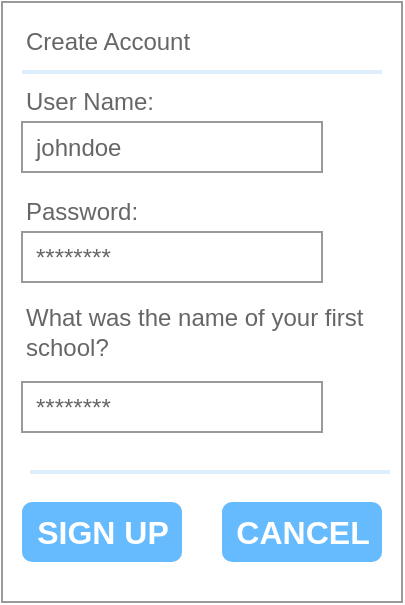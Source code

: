 <mxfile version="25.0.1">
  <diagram name="Page-1" id="jBge1vxJE1_HOx1bZsnM">
    <mxGraphModel dx="794" dy="475" grid="1" gridSize="10" guides="1" tooltips="1" connect="1" arrows="1" fold="1" page="1" pageScale="1" pageWidth="827" pageHeight="1169" math="0" shadow="0">
      <root>
        <mxCell id="0" />
        <mxCell id="1" parent="0" />
        <mxCell id="nYzc2M7v4aJQ25zENydP-1" value="" style="strokeWidth=1;shadow=0;dashed=0;align=center;html=1;shape=mxgraph.mockup.forms.rrect;rSize=0;strokeColor=#999999;fillColor=#ffffff;" parent="1" vertex="1">
          <mxGeometry x="310" y="270" width="200" height="300" as="geometry" />
        </mxCell>
        <mxCell id="nYzc2M7v4aJQ25zENydP-2" value="Create Account" style="strokeWidth=1;shadow=0;dashed=0;align=center;html=1;shape=mxgraph.mockup.forms.anchor;fontSize=12;fontColor=#666666;align=left;resizeWidth=1;spacingLeft=0;" parent="nYzc2M7v4aJQ25zENydP-1" vertex="1">
          <mxGeometry width="100" height="20" relative="1" as="geometry">
            <mxPoint x="10" y="10" as="offset" />
          </mxGeometry>
        </mxCell>
        <mxCell id="nYzc2M7v4aJQ25zENydP-3" value="" style="shape=line;strokeColor=#ddeeff;strokeWidth=2;html=1;resizeWidth=1;" parent="nYzc2M7v4aJQ25zENydP-1" vertex="1">
          <mxGeometry width="180" height="10" relative="1" as="geometry">
            <mxPoint x="10" y="30" as="offset" />
          </mxGeometry>
        </mxCell>
        <mxCell id="nYzc2M7v4aJQ25zENydP-4" value="User Name:" style="strokeWidth=1;shadow=0;dashed=0;align=center;html=1;shape=mxgraph.mockup.forms.anchor;fontSize=12;fontColor=#666666;align=left;resizeWidth=1;spacingLeft=0;" parent="nYzc2M7v4aJQ25zENydP-1" vertex="1">
          <mxGeometry width="100" height="20" relative="1" as="geometry">
            <mxPoint x="10" y="40" as="offset" />
          </mxGeometry>
        </mxCell>
        <mxCell id="nYzc2M7v4aJQ25zENydP-5" value="johndoe" style="strokeWidth=1;shadow=0;dashed=0;align=center;html=1;shape=mxgraph.mockup.forms.rrect;rSize=0;strokeColor=#999999;fontColor=#666666;align=left;spacingLeft=5;resizeWidth=1;" parent="nYzc2M7v4aJQ25zENydP-1" vertex="1">
          <mxGeometry width="150" height="25" relative="1" as="geometry">
            <mxPoint x="10" y="60" as="offset" />
          </mxGeometry>
        </mxCell>
        <mxCell id="nYzc2M7v4aJQ25zENydP-6" value="Password:" style="strokeWidth=1;shadow=0;dashed=0;align=center;html=1;shape=mxgraph.mockup.forms.anchor;fontSize=12;fontColor=#666666;align=left;resizeWidth=1;spacingLeft=0;" parent="nYzc2M7v4aJQ25zENydP-1" vertex="1">
          <mxGeometry width="100" height="20" relative="1" as="geometry">
            <mxPoint x="10" y="95" as="offset" />
          </mxGeometry>
        </mxCell>
        <mxCell id="nYzc2M7v4aJQ25zENydP-7" value="********" style="strokeWidth=1;shadow=0;dashed=0;align=center;html=1;shape=mxgraph.mockup.forms.rrect;rSize=0;strokeColor=#999999;fontColor=#666666;align=left;spacingLeft=5;resizeWidth=1;" parent="nYzc2M7v4aJQ25zENydP-1" vertex="1">
          <mxGeometry width="150" height="25" relative="1" as="geometry">
            <mxPoint x="10" y="115" as="offset" />
          </mxGeometry>
        </mxCell>
        <mxCell id="nYzc2M7v4aJQ25zENydP-12" value="SIGN UP" style="strokeWidth=1;shadow=0;dashed=0;align=center;html=1;shape=mxgraph.mockup.forms.rrect;rSize=5;strokeColor=none;fontColor=#ffffff;fillColor=#66bbff;fontSize=16;fontStyle=1;" parent="nYzc2M7v4aJQ25zENydP-1" vertex="1">
          <mxGeometry y="1" width="80" height="30" relative="1" as="geometry">
            <mxPoint x="10" y="-50" as="offset" />
          </mxGeometry>
        </mxCell>
        <mxCell id="nYzc2M7v4aJQ25zENydP-13" value="&lt;div&gt;What was the name of your first&lt;/div&gt;&lt;div&gt;school?&lt;br&gt;&lt;/div&gt;" style="strokeWidth=1;shadow=0;dashed=0;align=center;html=1;shape=mxgraph.mockup.forms.anchor;fontSize=12;fontColor=#666666;align=left;resizeWidth=1;spacingLeft=0;" parent="nYzc2M7v4aJQ25zENydP-1" vertex="1">
          <mxGeometry width="180" height="30" relative="1" as="geometry">
            <mxPoint x="10" y="150" as="offset" />
          </mxGeometry>
        </mxCell>
        <mxCell id="nYzc2M7v4aJQ25zENydP-14" value="********" style="strokeWidth=1;shadow=0;dashed=0;align=center;html=1;shape=mxgraph.mockup.forms.rrect;rSize=0;strokeColor=#999999;fontColor=#666666;align=left;spacingLeft=5;resizeWidth=1;" parent="nYzc2M7v4aJQ25zENydP-1" vertex="1">
          <mxGeometry width="150" height="25" relative="1" as="geometry">
            <mxPoint x="10" y="190" as="offset" />
          </mxGeometry>
        </mxCell>
        <mxCell id="nYzc2M7v4aJQ25zENydP-15" value="" style="shape=line;strokeColor=#ddeeff;strokeWidth=2;html=1;resizeWidth=1;" parent="nYzc2M7v4aJQ25zENydP-1" vertex="1">
          <mxGeometry width="180" height="10" relative="1" as="geometry">
            <mxPoint x="14" y="230" as="offset" />
          </mxGeometry>
        </mxCell>
        <mxCell id="HCgJqU0Pvv05SKtUPzu6-1" value="CANCEL" style="strokeWidth=1;shadow=0;dashed=0;align=center;html=1;shape=mxgraph.mockup.forms.rrect;rSize=5;strokeColor=none;fontColor=#ffffff;fillColor=#66bbff;fontSize=16;fontStyle=1;" vertex="1" parent="nYzc2M7v4aJQ25zENydP-1">
          <mxGeometry y="1" width="80" height="30" relative="1" as="geometry">
            <mxPoint x="110" y="-50" as="offset" />
          </mxGeometry>
        </mxCell>
      </root>
    </mxGraphModel>
  </diagram>
</mxfile>

